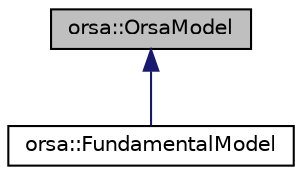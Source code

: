 digraph "orsa::OrsaModel"
{
  edge [fontname="Helvetica",fontsize="10",labelfontname="Helvetica",labelfontsize="10"];
  node [fontname="Helvetica",fontsize="10",shape=record];
  Node1 [label="orsa::OrsaModel",height=0.2,width=0.4,color="black", fillcolor="grey75", style="filled", fontcolor="black"];
  Node1 -> Node2 [dir="back",color="midnightblue",fontsize="10",style="solid",fontname="Helvetica"];
  Node2 [label="orsa::FundamentalModel",height=0.2,width=0.4,color="black", fillcolor="white", style="filled",URL="$classorsa_1_1FundamentalModel.html",tooltip="Fundamental 7-point model, used for robust estimation. "];
}
